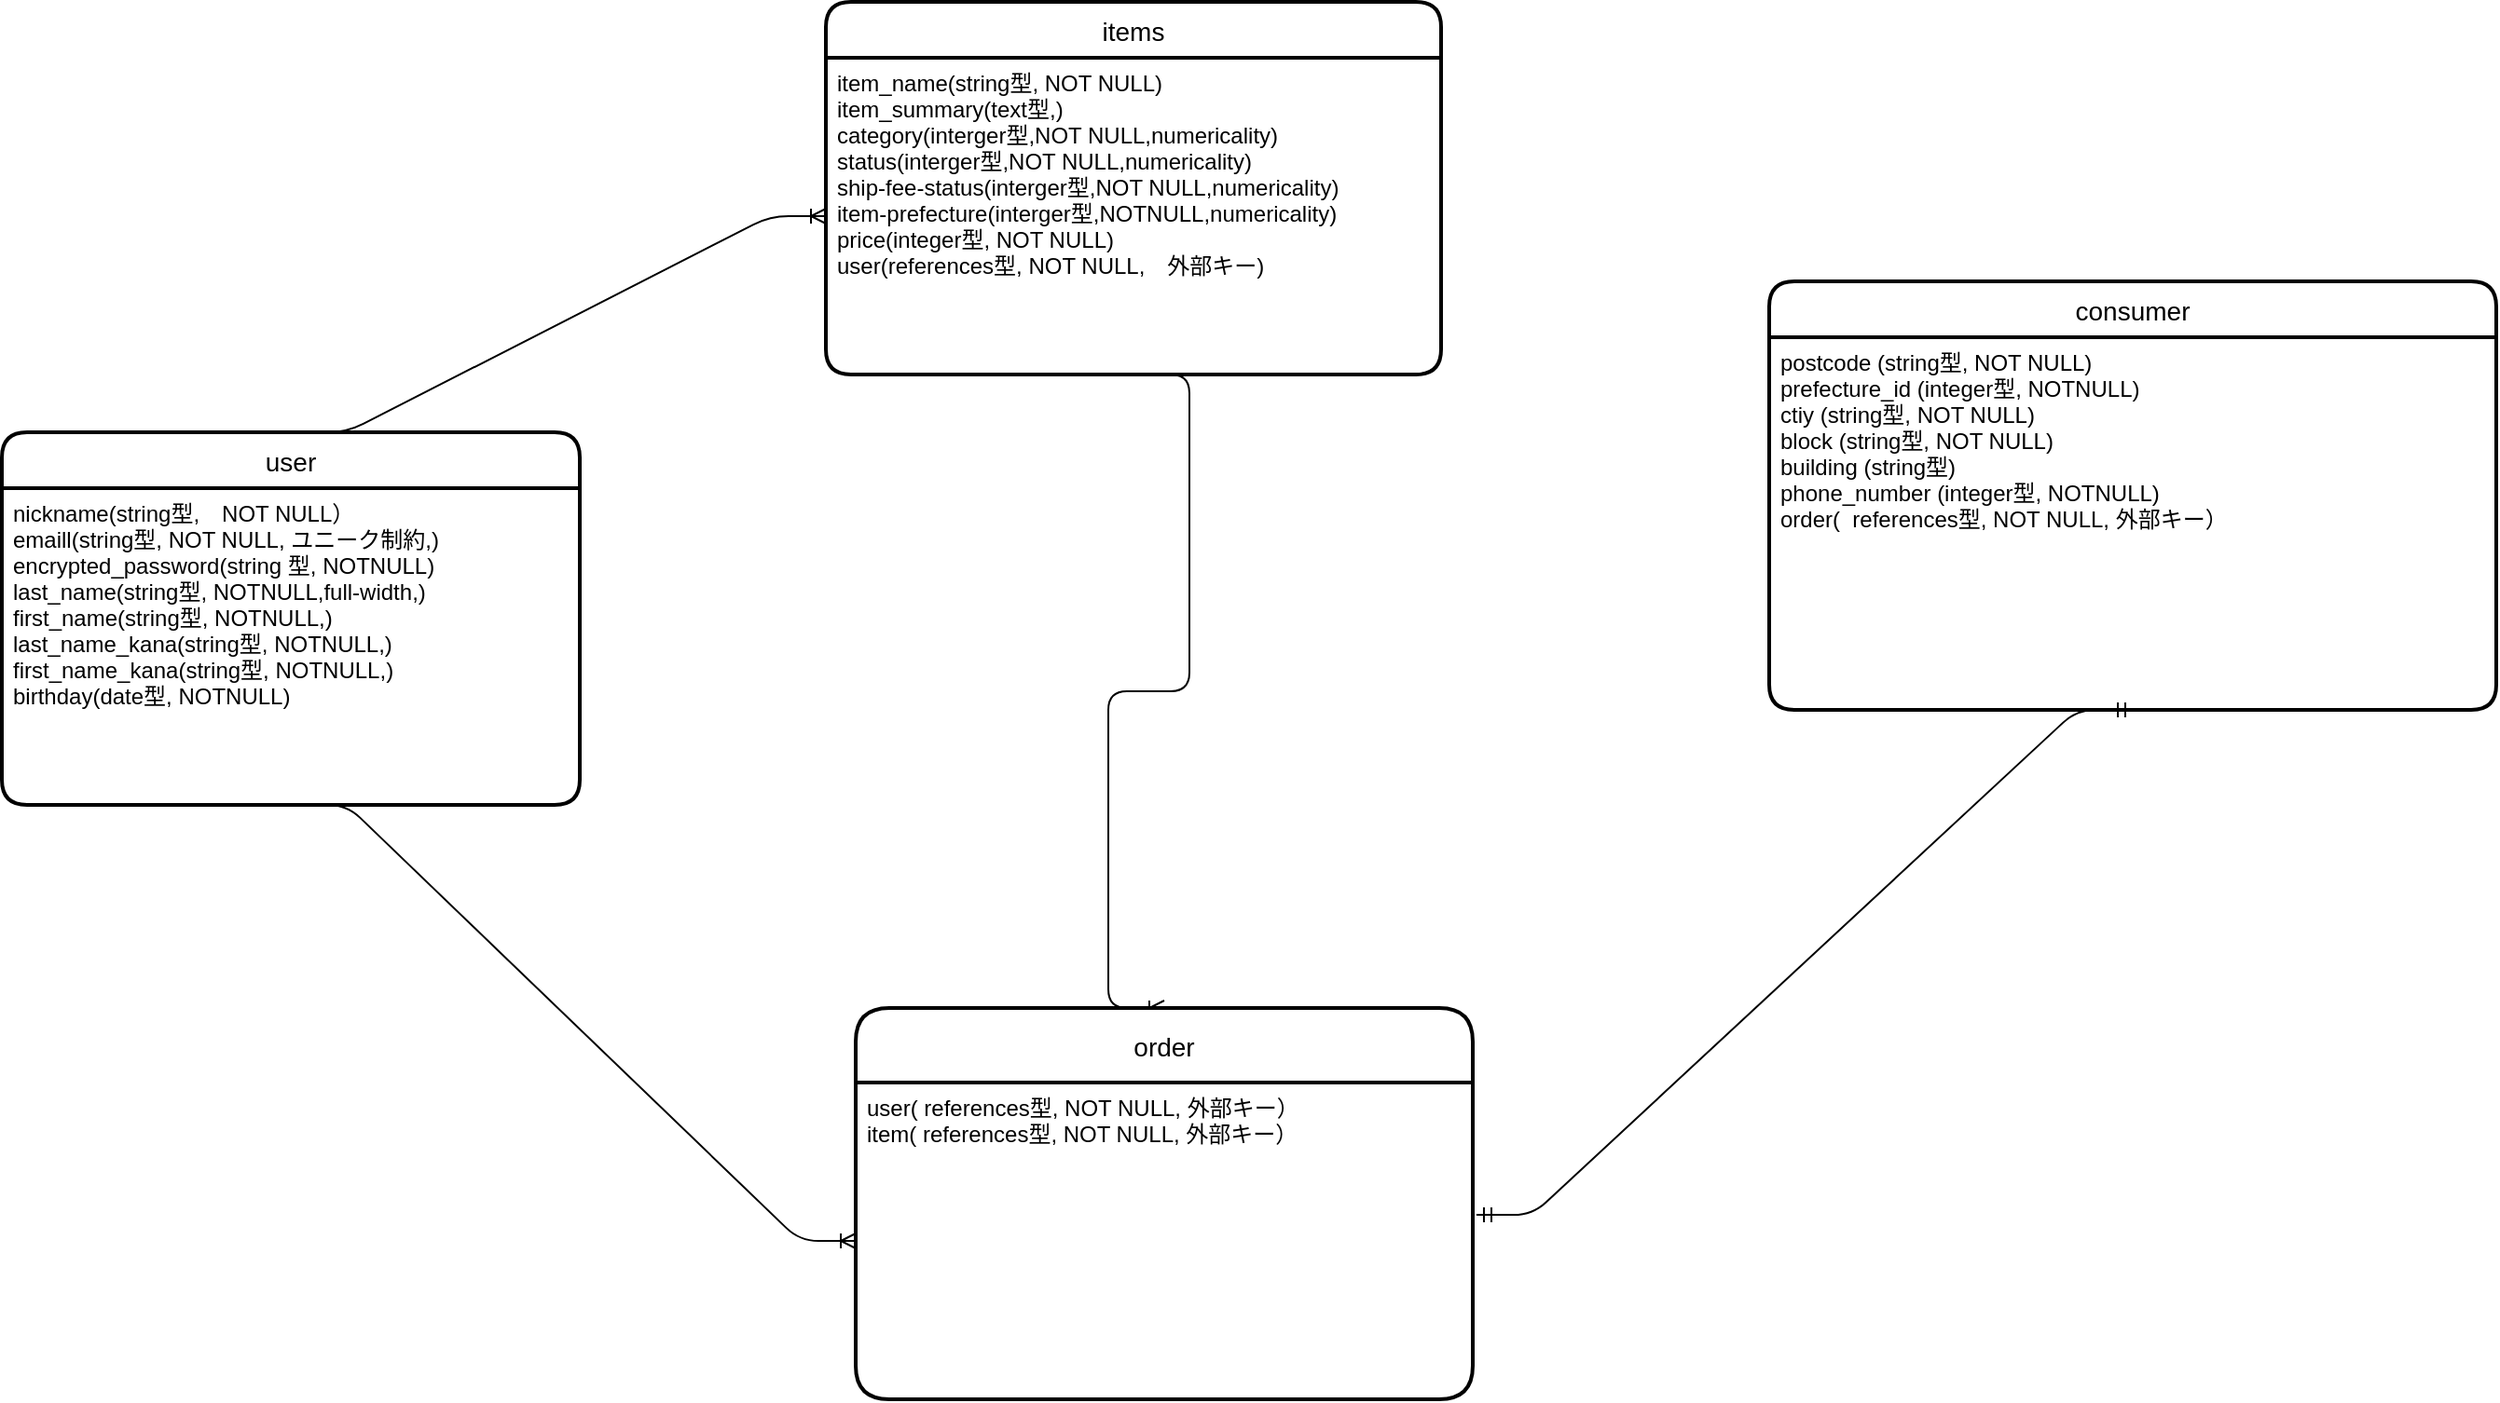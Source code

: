 <mxfile>
    <diagram id="d33N850_76la8r4XMk4s" name="ページ1">
        <mxGraphModel dx="2251" dy="2194" grid="1" gridSize="10" guides="1" tooltips="1" connect="1" arrows="1" fold="1" page="1" pageScale="1" pageWidth="827" pageHeight="1169" math="0" shadow="0">
            <root>
                <mxCell id="0"/>
                <mxCell id="1" parent="0"/>
                <mxCell id="6" value="user" style="swimlane;childLayout=stackLayout;horizontal=1;startSize=30;horizontalStack=0;rounded=1;fontSize=14;fontStyle=0;strokeWidth=2;resizeParent=0;resizeLast=1;shadow=0;dashed=0;align=center;" parent="1" vertex="1">
                    <mxGeometry x="-198" y="211" width="310" height="200" as="geometry"/>
                </mxCell>
                <mxCell id="7" value="nickname(string型,　NOT NULL）&#10;emaill(string型, NOT NULL, ユニーク制約,)&#10;encrypted_password(string 型, NOTNULL)&#10;last_name(string型, NOTNULL,full-width,)&#10;first_name(string型, NOTNULL,)&#10;last_name_kana(string型, NOTNULL,)&#10;first_name_kana(string型, NOTNULL,)&#10;birthday(date型, NOTNULL)" style="align=left;strokeColor=none;fillColor=none;spacingLeft=4;fontSize=12;verticalAlign=top;resizable=0;rotatable=0;part=1;" parent="6" vertex="1">
                    <mxGeometry y="30" width="310" height="170" as="geometry"/>
                </mxCell>
                <mxCell id="9" value="items" style="swimlane;childLayout=stackLayout;horizontal=1;startSize=30;horizontalStack=0;rounded=1;fontSize=14;fontStyle=0;strokeWidth=2;resizeParent=0;resizeLast=1;shadow=0;dashed=0;align=center;" parent="1" vertex="1">
                    <mxGeometry x="244" y="-20" width="330" height="200" as="geometry"/>
                </mxCell>
                <mxCell id="10" value="item_name(string型, NOT NULL)&#10;item_summary(text型,)&#10;category(interger型,NOT NULL,numericality)&#10;status(interger型,NOT NULL,numericality)&#10;ship-fee-status(interger型,NOT NULL,numericality)&#10;item-prefecture(interger型,NOTNULL,numericality)&#10;price(integer型, NOT NULL)&#10;user(references型, NOT NULL,　外部キー)" style="align=left;strokeColor=none;fillColor=none;spacingLeft=4;fontSize=12;verticalAlign=top;resizable=0;rotatable=0;part=1;" parent="9" vertex="1">
                    <mxGeometry y="30" width="330" height="170" as="geometry"/>
                </mxCell>
                <mxCell id="11" value="" style="edgeStyle=entityRelationEdgeStyle;fontSize=12;html=1;endArrow=ERoneToMany;exitX=0.5;exitY=0;exitDx=0;exitDy=0;entryX=0;entryY=0.5;entryDx=0;entryDy=0;" edge="1" parent="1" source="6" target="10">
                    <mxGeometry width="100" height="100" relative="1" as="geometry">
                        <mxPoint x="280" y="330" as="sourcePoint"/>
                        <mxPoint x="380" y="230" as="targetPoint"/>
                    </mxGeometry>
                </mxCell>
                <mxCell id="41" value="" style="edgeStyle=entityRelationEdgeStyle;fontSize=12;html=1;endArrow=ERoneToMany;exitX=0.5;exitY=1;exitDx=0;exitDy=0;entryX=0;entryY=0.5;entryDx=0;entryDy=0;" edge="1" parent="1" source="7" target="50">
                    <mxGeometry width="100" height="100" relative="1" as="geometry">
                        <mxPoint x="390" y="670" as="sourcePoint"/>
                        <mxPoint x="120" y="610" as="targetPoint"/>
                    </mxGeometry>
                </mxCell>
                <mxCell id="42" value="" style="edgeStyle=entityRelationEdgeStyle;fontSize=12;html=1;endArrow=ERoneToMany;entryX=0.5;entryY=0;entryDx=0;entryDy=0;exitX=0.5;exitY=1;exitDx=0;exitDy=0;" edge="1" parent="1" source="10" target="48">
                    <mxGeometry width="100" height="100" relative="1" as="geometry">
                        <mxPoint x="180" y="560" as="sourcePoint"/>
                        <mxPoint x="415" y="460" as="targetPoint"/>
                    </mxGeometry>
                </mxCell>
                <mxCell id="43" value="consumer" style="swimlane;childLayout=stackLayout;horizontal=1;startSize=30;horizontalStack=0;rounded=1;fontSize=14;fontStyle=0;strokeWidth=2;resizeParent=0;resizeLast=1;shadow=0;dashed=0;align=center;" vertex="1" parent="1">
                    <mxGeometry x="750" y="130" width="390" height="230" as="geometry"/>
                </mxCell>
                <mxCell id="44" value="postcode (string型, NOT NULL)&#10;prefecture_id (integer型, NOTNULL)&#10;ctiy (string型, NOT NULL)&#10;block (string型, NOT NULL)&#10;building (string型)&#10;phone_number (integer型, NOTNULL)&#10;order(  references型, NOT NULL, 外部キー）" style="align=left;strokeColor=none;fillColor=none;spacingLeft=4;fontSize=12;verticalAlign=top;resizable=0;rotatable=0;part=1;" vertex="1" parent="43">
                    <mxGeometry y="30" width="390" height="200" as="geometry"/>
                </mxCell>
                <mxCell id="48" value="order" style="swimlane;childLayout=stackLayout;horizontal=1;startSize=40;horizontalStack=0;rounded=1;fontSize=14;fontStyle=0;strokeWidth=2;resizeParent=0;resizeLast=1;shadow=0;dashed=0;align=center;" vertex="1" parent="1">
                    <mxGeometry x="260" y="520" width="331" height="210" as="geometry"/>
                </mxCell>
                <mxCell id="50" value="user( references型, NOT NULL, 外部キー）&#10;item( references型, NOT NULL, 外部キー）" style="align=left;strokeColor=none;fillColor=none;spacingLeft=4;fontSize=12;verticalAlign=top;resizable=0;rotatable=0;part=1;" vertex="1" parent="48">
                    <mxGeometry y="40" width="331" height="170" as="geometry"/>
                </mxCell>
                <mxCell id="53" value="" style="edgeStyle=entityRelationEdgeStyle;fontSize=12;html=1;endArrow=ERmandOne;startArrow=ERmandOne;exitX=1.006;exitY=0.418;exitDx=0;exitDy=0;exitPerimeter=0;entryX=0.5;entryY=1;entryDx=0;entryDy=0;" edge="1" parent="1" source="50" target="44">
                    <mxGeometry width="100" height="100" relative="1" as="geometry">
                        <mxPoint x="720" y="420" as="sourcePoint"/>
                        <mxPoint x="820" y="320" as="targetPoint"/>
                    </mxGeometry>
                </mxCell>
            </root>
        </mxGraphModel>
    </diagram>
</mxfile>